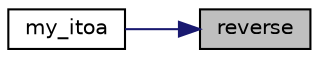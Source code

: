 digraph "reverse"
{
 // LATEX_PDF_SIZE
  edge [fontname="Helvetica",fontsize="10",labelfontname="Helvetica",labelfontsize="10"];
  node [fontname="Helvetica",fontsize="10",shape=record];
  rankdir="RL";
  Node1 [label="reverse",height=0.2,width=0.4,color="black", fillcolor="grey75", style="filled", fontcolor="black",tooltip="Reverses a string."];
  Node1 -> Node2 [dir="back",color="midnightblue",fontsize="10",style="solid",fontname="Helvetica"];
  Node2 [label="my_itoa",height=0.2,width=0.4,color="black", fillcolor="white", style="filled",URL="$my__itoa_8c.html#aa13c3294a703018ee215725620dba74b",tooltip="Converts an int into a string."];
}
